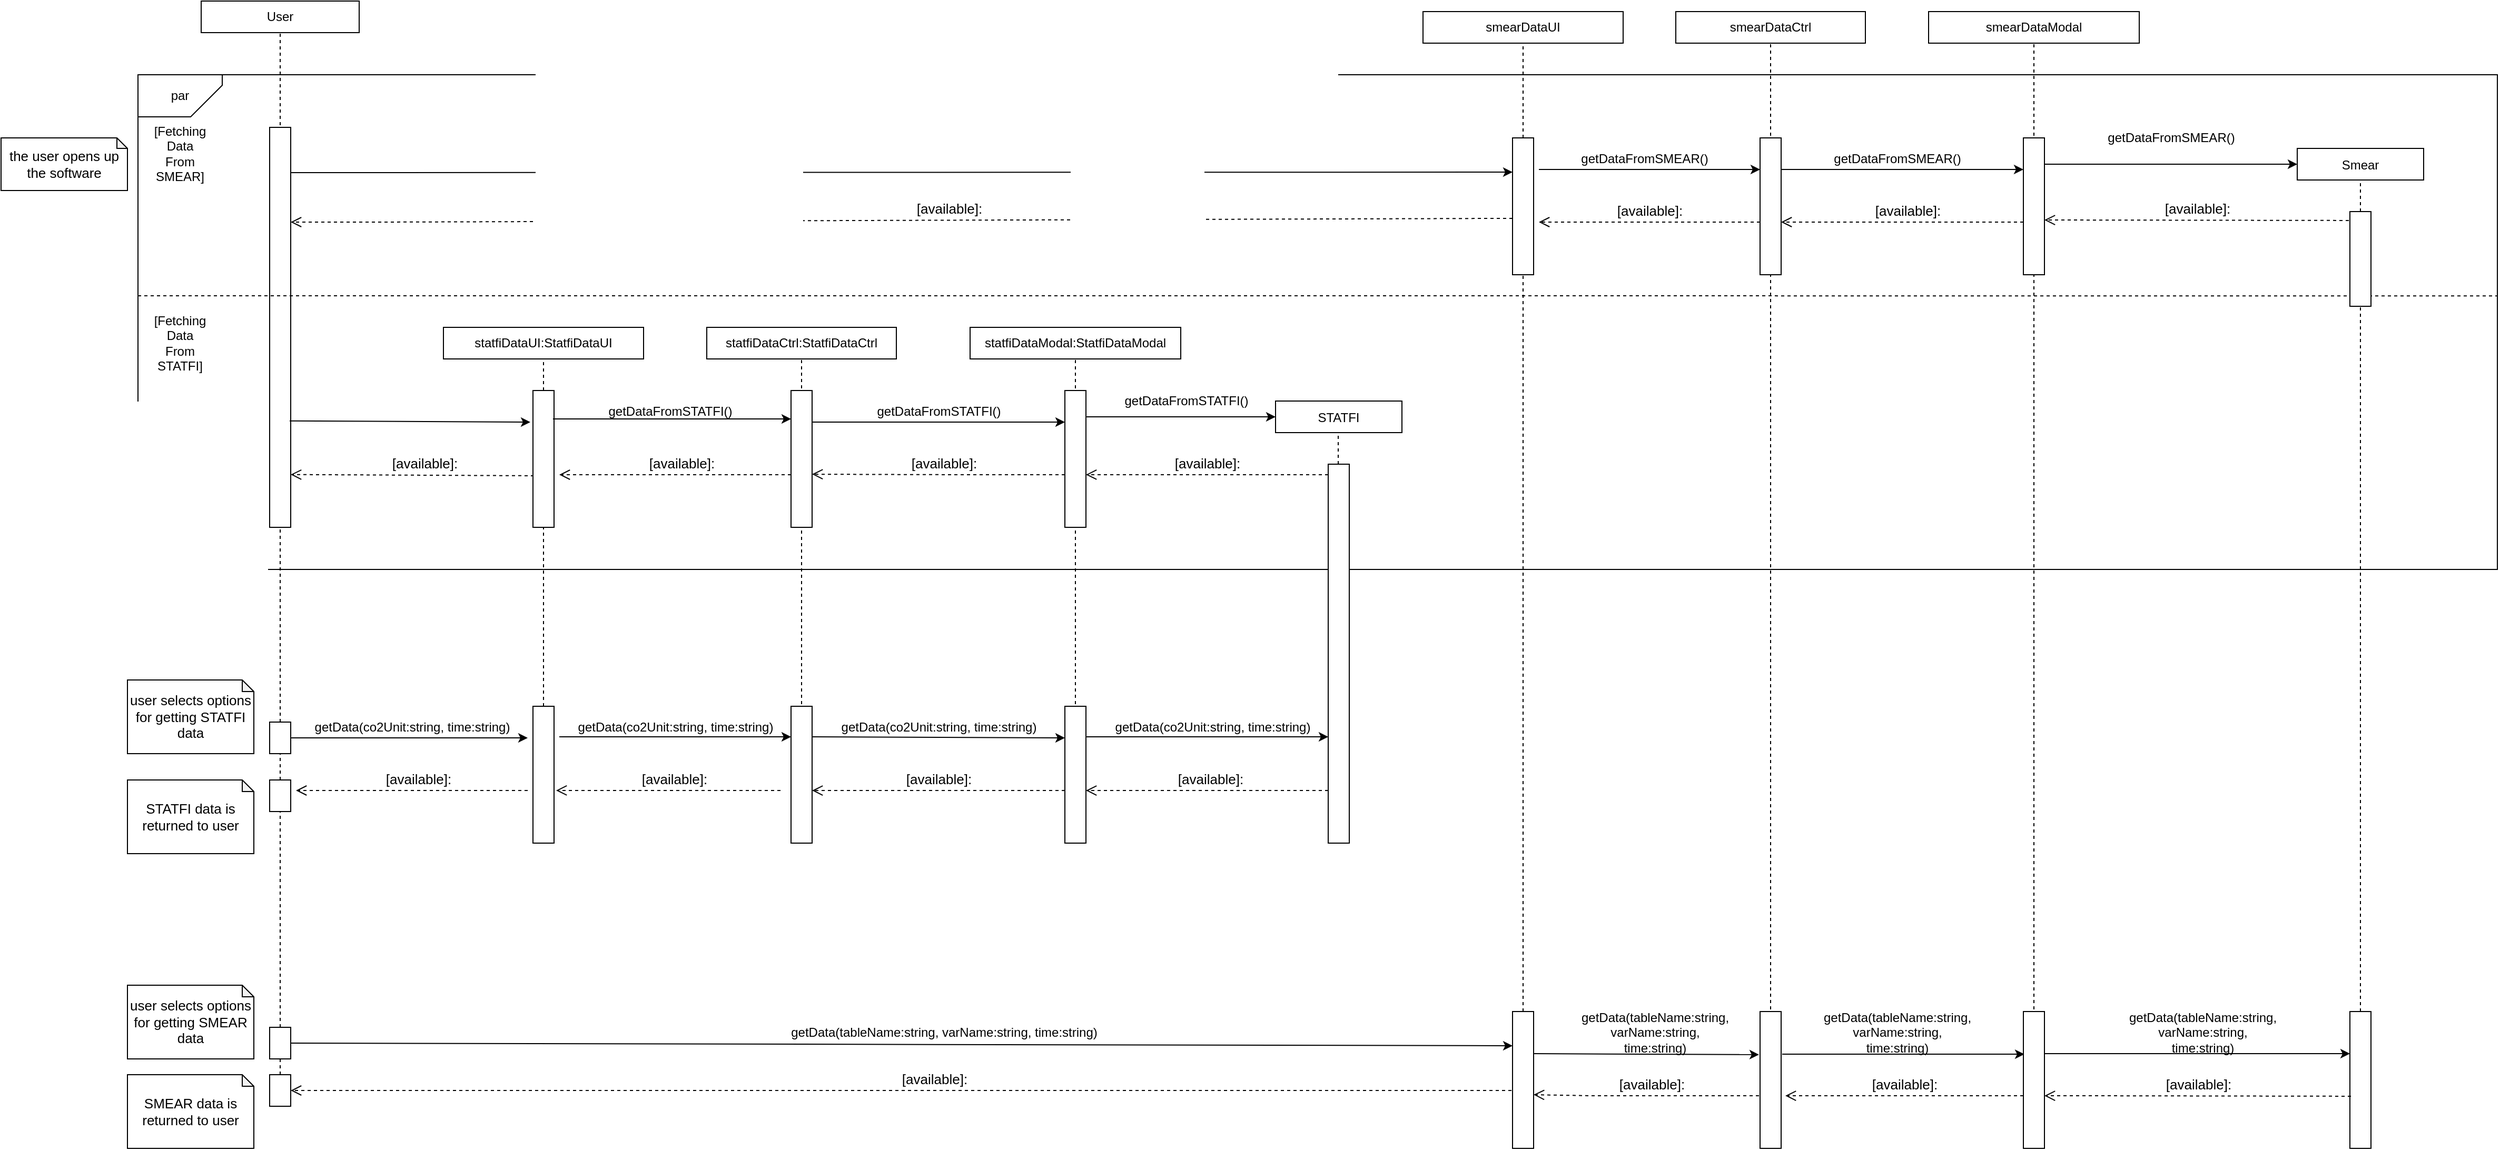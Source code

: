 <mxfile version="16.6.1" type="github">
  <diagram id="XduwSxE3LopDNXnJAMAh" name="Page-1">
    <mxGraphModel dx="1796" dy="1547" grid="1" gridSize="10" guides="1" tooltips="1" connect="1" arrows="1" fold="1" page="1" pageScale="1" pageWidth="850" pageHeight="1100" math="0" shadow="0">
      <root>
        <mxCell id="0" />
        <mxCell id="1" parent="0" />
        <mxCell id="K2plUtH_WGhE_T3_-bDJ-1" value="User" style="rounded=0;whiteSpace=wrap;html=1;" parent="1" vertex="1">
          <mxGeometry x="60" y="-260" width="150" height="30" as="geometry" />
        </mxCell>
        <mxCell id="K2plUtH_WGhE_T3_-bDJ-8" value="" style="endArrow=none;dashed=1;html=1;rounded=0;entryX=0.5;entryY=1;entryDx=0;entryDy=0;startArrow=none;" parent="1" target="K2plUtH_WGhE_T3_-bDJ-1" edge="1">
          <mxGeometry width="50" height="50" relative="1" as="geometry">
            <mxPoint x="135" y="170" as="sourcePoint" />
            <mxPoint x="360" y="240" as="targetPoint" />
          </mxGeometry>
        </mxCell>
        <mxCell id="K2plUtH_WGhE_T3_-bDJ-14" value="" style="endArrow=none;dashed=1;html=1;rounded=0;entryX=0.5;entryY=1;entryDx=0;entryDy=0;startArrow=none;" parent="1" source="K2plUtH_WGhE_T3_-bDJ-79" edge="1">
          <mxGeometry width="50" height="50" relative="1" as="geometry">
            <mxPoint x="135" y="480" as="sourcePoint" />
            <mxPoint x="135" y="190" as="targetPoint" />
          </mxGeometry>
        </mxCell>
        <mxCell id="K2plUtH_WGhE_T3_-bDJ-15" value="" style="group" parent="1" vertex="1" connectable="0">
          <mxGeometry x="220" y="-120" width="960" height="30" as="geometry" />
        </mxCell>
        <mxCell id="K2plUtH_WGhE_T3_-bDJ-16" value="" style="endArrow=classic;html=1;rounded=0;entryX=0;entryY=0.25;entryDx=0;entryDy=0;" parent="K2plUtH_WGhE_T3_-bDJ-15" edge="1" target="K2plUtH_WGhE_T3_-bDJ-10">
          <mxGeometry width="50" height="50" relative="1" as="geometry">
            <mxPoint x="-90" y="23" as="sourcePoint" />
            <mxPoint x="1072.941" y="20" as="targetPoint" />
          </mxGeometry>
        </mxCell>
        <mxCell id="K2plUtH_WGhE_T3_-bDJ-27" value="" style="endArrow=classic;html=1;rounded=0;fontSize=13;entryX=0;entryY=0.5;entryDx=0;entryDy=0;" parent="1" target="K2plUtH_WGhE_T3_-bDJ-26" edge="1">
          <mxGeometry width="50" height="50" relative="1" as="geometry">
            <mxPoint x="1810" y="-105" as="sourcePoint" />
            <mxPoint x="2000" y="-105" as="targetPoint" />
          </mxGeometry>
        </mxCell>
        <mxCell id="K2plUtH_WGhE_T3_-bDJ-32" value="&lt;span style=&quot;font-size: 13px&quot;&gt;[available]:&lt;/span&gt;" style="html=1;verticalAlign=bottom;endArrow=open;dashed=1;endSize=8;rounded=0;exitX=-0.05;exitY=0.094;exitDx=0;exitDy=0;exitPerimeter=0;" parent="1" source="K2plUtH_WGhE_T3_-bDJ-30" edge="1">
          <mxGeometry relative="1" as="geometry">
            <mxPoint x="1030" y="260" as="sourcePoint" />
            <mxPoint x="1810" y="-52" as="targetPoint" />
            <Array as="points" />
          </mxGeometry>
        </mxCell>
        <mxCell id="K2plUtH_WGhE_T3_-bDJ-56" value="the user opens up the software" style="shape=note;whiteSpace=wrap;html=1;backgroundOutline=1;darkOpacity=0.05;fontSize=13;size=10;" parent="1" vertex="1">
          <mxGeometry x="-130" y="-130" width="120" height="50" as="geometry" />
        </mxCell>
        <mxCell id="K2plUtH_WGhE_T3_-bDJ-78" value="getDataFromSMEAR()" style="text;html=1;align=center;verticalAlign=middle;resizable=0;points=[];autosize=1;strokeColor=none;fillColor=none;" parent="1" vertex="1">
          <mxGeometry x="1860" y="-140" width="140" height="20" as="geometry" />
        </mxCell>
        <mxCell id="K2plUtH_WGhE_T3_-bDJ-79" value="" style="rounded=0;whiteSpace=wrap;html=1;" parent="1" vertex="1">
          <mxGeometry x="125" y="-140" width="20" height="380" as="geometry" />
        </mxCell>
        <mxCell id="K2plUtH_WGhE_T3_-bDJ-80" value="" style="endArrow=none;dashed=1;html=1;rounded=0;entryX=0.5;entryY=1;entryDx=0;entryDy=0;startArrow=none;exitX=0.5;exitY=0;exitDx=0;exitDy=0;" parent="1" source="K2plUtH_WGhE_T3_-bDJ-121" target="K2plUtH_WGhE_T3_-bDJ-79" edge="1">
          <mxGeometry width="50" height="50" relative="1" as="geometry">
            <mxPoint x="135" y="320" as="sourcePoint" />
            <mxPoint x="135" y="190" as="targetPoint" />
          </mxGeometry>
        </mxCell>
        <mxCell id="K2plUtH_WGhE_T3_-bDJ-115" value="&lt;span style=&quot;font-size: 13px&quot;&gt;[available]:&lt;/span&gt;" style="html=1;verticalAlign=bottom;endArrow=open;dashed=1;endSize=8;rounded=0;entryX=1;entryY=0.615;entryDx=0;entryDy=0;entryPerimeter=0;" parent="1" edge="1" target="K2plUtH_WGhE_T3_-bDJ-93">
          <mxGeometry relative="1" as="geometry">
            <mxPoint x="1130" y="190" as="sourcePoint" />
            <mxPoint x="850" y="190.0" as="targetPoint" />
            <Array as="points">
              <mxPoint x="1009" y="190.04" />
            </Array>
          </mxGeometry>
        </mxCell>
        <mxCell id="K2plUtH_WGhE_T3_-bDJ-116" value="" style="rounded=0;whiteSpace=wrap;html=1;fillColor=none;strokeColor=default;" parent="1" vertex="1">
          <mxGeometry y="-190" width="2240" height="470" as="geometry" />
        </mxCell>
        <mxCell id="K2plUtH_WGhE_T3_-bDJ-117" value="" style="endArrow=none;dashed=1;html=1;rounded=0;entryX=1;entryY=0.447;entryDx=0;entryDy=0;entryPerimeter=0;" parent="1" target="K2plUtH_WGhE_T3_-bDJ-116" edge="1">
          <mxGeometry width="50" height="50" relative="1" as="geometry">
            <mxPoint y="20" as="sourcePoint" />
            <mxPoint x="1440" y="26" as="targetPoint" />
          </mxGeometry>
        </mxCell>
        <mxCell id="K2plUtH_WGhE_T3_-bDJ-118" value="par" style="shape=card;whiteSpace=wrap;html=1;fillColor=none;direction=west;" parent="1" vertex="1">
          <mxGeometry y="-190" width="80" height="40" as="geometry" />
        </mxCell>
        <mxCell id="K2plUtH_WGhE_T3_-bDJ-119" value="[Fetching&lt;br&gt;Data&lt;br&gt;From&lt;br&gt;SMEAR]" style="text;html=1;strokeColor=none;fillColor=none;align=center;verticalAlign=middle;whiteSpace=wrap;rounded=0;" parent="1" vertex="1">
          <mxGeometry x="10" y="-130" width="60" height="30" as="geometry" />
        </mxCell>
        <mxCell id="K2plUtH_WGhE_T3_-bDJ-120" value="[Fetching&lt;br&gt;Data&lt;br&gt;From&lt;br&gt;STATFI]" style="text;html=1;strokeColor=none;fillColor=none;align=center;verticalAlign=middle;whiteSpace=wrap;rounded=0;" parent="1" vertex="1">
          <mxGeometry x="10" y="50" width="60" height="30" as="geometry" />
        </mxCell>
        <mxCell id="K2plUtH_WGhE_T3_-bDJ-122" value="&lt;span style=&quot;font-size: 13px&quot;&gt;[available]:&lt;/span&gt;" style="html=1;verticalAlign=bottom;endArrow=open;dashed=1;endSize=8;rounded=0;exitX=0;exitY=0.588;exitDx=0;exitDy=0;exitPerimeter=0;" parent="1" edge="1" source="K2plUtH_WGhE_T3_-bDJ-10">
          <mxGeometry x="-0.077" relative="1" as="geometry">
            <mxPoint x="1040" y="-20" as="sourcePoint" />
            <mxPoint x="145" y="-50" as="targetPoint" />
            <Array as="points">
              <mxPoint x="230" y="-50" />
            </Array>
            <mxPoint as="offset" />
          </mxGeometry>
        </mxCell>
        <mxCell id="K2plUtH_WGhE_T3_-bDJ-125" value="&lt;span style=&quot;font-size: 13px&quot;&gt;[available]:&lt;/span&gt;" style="html=1;verticalAlign=bottom;endArrow=open;dashed=1;endSize=8;rounded=0;exitX=0.05;exitY=0.623;exitDx=0;exitDy=0;exitPerimeter=0;entryX=1;entryY=0.868;entryDx=0;entryDy=0;entryPerimeter=0;" parent="1" source="K2plUtH_WGhE_T3_-bDJ-89" edge="1" target="K2plUtH_WGhE_T3_-bDJ-79">
          <mxGeometry x="-0.095" relative="1" as="geometry">
            <mxPoint x="335" y="190" as="sourcePoint" />
            <mxPoint x="150" y="190" as="targetPoint" />
            <Array as="points" />
            <mxPoint as="offset" />
          </mxGeometry>
        </mxCell>
        <mxCell id="K2plUtH_WGhE_T3_-bDJ-184" value="user selects options for getting SMEAR data" style="shape=note;whiteSpace=wrap;html=1;backgroundOutline=1;darkOpacity=0.05;fontSize=13;size=11;" parent="1" vertex="1">
          <mxGeometry x="-10" y="675" width="120" height="70" as="geometry" />
        </mxCell>
        <mxCell id="K2plUtH_WGhE_T3_-bDJ-185" value="" style="rounded=0;whiteSpace=wrap;html=1;strokeColor=default;fillColor=none;" parent="1" vertex="1">
          <mxGeometry x="125" y="715" width="20" height="30" as="geometry" />
        </mxCell>
        <mxCell id="K2plUtH_WGhE_T3_-bDJ-186" value="getData(tableName:string, varName:string, time:string)" style="text;html=1;align=center;verticalAlign=middle;resizable=0;points=[];autosize=1;strokeColor=none;fillColor=none;" parent="1" vertex="1">
          <mxGeometry x="610" y="710" width="310" height="20" as="geometry" />
        </mxCell>
        <mxCell id="K2plUtH_WGhE_T3_-bDJ-199" value="&lt;span style=&quot;font-size: 13px&quot;&gt;[available]:&lt;/span&gt;" style="html=1;verticalAlign=bottom;endArrow=open;dashed=1;endSize=8;rounded=0;exitX=-0.05;exitY=0.615;exitDx=0;exitDy=0;exitPerimeter=0;entryX=1;entryY=0.608;entryDx=0;entryDy=0;entryPerimeter=0;" parent="1" source="K2plUtH_WGhE_T3_-bDJ-194" target="K2plUtH_WGhE_T3_-bDJ-198" edge="1">
          <mxGeometry x="-0.048" relative="1" as="geometry">
            <mxPoint x="690" y="770" as="sourcePoint" />
            <mxPoint x="1320" y="790" as="targetPoint" />
            <Array as="points">
              <mxPoint x="1380" y="780" />
            </Array>
            <mxPoint as="offset" />
          </mxGeometry>
        </mxCell>
        <mxCell id="K2plUtH_WGhE_T3_-bDJ-201" value="&lt;span style=&quot;font-size: 13px&quot;&gt;[available]:&lt;/span&gt;" style="html=1;verticalAlign=bottom;endArrow=open;dashed=1;endSize=8;rounded=0;entryX=1;entryY=0.5;entryDx=0;entryDy=0;" parent="1" edge="1" target="K2plUtH_WGhE_T3_-bDJ-207">
          <mxGeometry x="-0.048" relative="1" as="geometry">
            <mxPoint x="1310" y="775" as="sourcePoint" />
            <mxPoint x="150" y="770" as="targetPoint" />
            <Array as="points" />
            <mxPoint as="offset" />
          </mxGeometry>
        </mxCell>
        <mxCell id="K2plUtH_WGhE_T3_-bDJ-206" value="" style="endArrow=classic;html=1;rounded=0;exitX=1;exitY=0.5;exitDx=0;exitDy=0;entryX=0;entryY=0.25;entryDx=0;entryDy=0;" parent="1" source="K2plUtH_WGhE_T3_-bDJ-185" edge="1" target="K2plUtH_WGhE_T3_-bDJ-198">
          <mxGeometry width="50" height="50" relative="1" as="geometry">
            <mxPoint x="440" y="730" as="sourcePoint" />
            <mxPoint x="1300" y="740" as="targetPoint" />
          </mxGeometry>
        </mxCell>
        <mxCell id="K2plUtH_WGhE_T3_-bDJ-207" value="" style="rounded=0;whiteSpace=wrap;html=1;strokeColor=default;fillColor=none;" parent="1" vertex="1">
          <mxGeometry x="125" y="760" width="20" height="30" as="geometry" />
        </mxCell>
        <mxCell id="K2plUtH_WGhE_T3_-bDJ-208" value="" style="endArrow=none;dashed=1;html=1;rounded=0;entryX=0.5;entryY=1;entryDx=0;entryDy=0;exitX=0.5;exitY=0;exitDx=0;exitDy=0;" parent="1" source="K2plUtH_WGhE_T3_-bDJ-207" target="K2plUtH_WGhE_T3_-bDJ-185" edge="1">
          <mxGeometry width="50" height="50" relative="1" as="geometry">
            <mxPoint x="420" y="820" as="sourcePoint" />
            <mxPoint x="470" y="770" as="targetPoint" />
          </mxGeometry>
        </mxCell>
        <mxCell id="K2plUtH_WGhE_T3_-bDJ-209" value="SMEAR data is returned to user" style="shape=note;whiteSpace=wrap;html=1;backgroundOutline=1;darkOpacity=0.05;fontSize=13;size=11;" parent="1" vertex="1">
          <mxGeometry x="-10" y="760" width="120" height="70" as="geometry" />
        </mxCell>
        <mxCell id="K2plUtH_WGhE_T3_-bDJ-57" value="user selects options for getting STATFI data" style="shape=note;whiteSpace=wrap;html=1;backgroundOutline=1;darkOpacity=0.05;fontSize=13;size=11;" parent="1" vertex="1">
          <mxGeometry x="-10" y="385" width="120" height="70" as="geometry" />
        </mxCell>
        <mxCell id="K2plUtH_WGhE_T3_-bDJ-121" value="" style="rounded=0;whiteSpace=wrap;html=1;strokeColor=default;fillColor=none;" parent="1" vertex="1">
          <mxGeometry x="125" y="425" width="20" height="30" as="geometry" />
        </mxCell>
        <mxCell id="K2plUtH_WGhE_T3_-bDJ-150" value="getData(co2Unit:string, time:string)" style="text;html=1;align=center;verticalAlign=middle;resizable=0;points=[];autosize=1;strokeColor=none;fillColor=none;" parent="1" vertex="1">
          <mxGeometry x="160" y="420" width="200" height="20" as="geometry" />
        </mxCell>
        <mxCell id="K2plUtH_WGhE_T3_-bDJ-169" value="&lt;span style=&quot;font-size: 13px&quot;&gt;[available]:&lt;/span&gt;" style="html=1;verticalAlign=bottom;endArrow=open;dashed=1;endSize=8;rounded=0;" parent="1" edge="1">
          <mxGeometry x="-0.048" relative="1" as="geometry">
            <mxPoint x="370" y="490" as="sourcePoint" />
            <mxPoint x="150" y="490" as="targetPoint" />
            <Array as="points">
              <mxPoint x="223" y="490.05" />
            </Array>
            <mxPoint as="offset" />
          </mxGeometry>
        </mxCell>
        <mxCell id="K2plUtH_WGhE_T3_-bDJ-178" value="" style="endArrow=classic;html=1;rounded=0;exitX=1;exitY=0.5;exitDx=0;exitDy=0;" parent="1" source="K2plUtH_WGhE_T3_-bDJ-121" edge="1">
          <mxGeometry width="50" height="50" relative="1" as="geometry">
            <mxPoint x="440" y="450" as="sourcePoint" />
            <mxPoint x="370" y="440" as="targetPoint" />
          </mxGeometry>
        </mxCell>
        <mxCell id="K2plUtH_WGhE_T3_-bDJ-179" value="" style="rounded=0;whiteSpace=wrap;html=1;strokeColor=default;fillColor=none;" parent="1" vertex="1">
          <mxGeometry x="125" y="480" width="20" height="30" as="geometry" />
        </mxCell>
        <mxCell id="K2plUtH_WGhE_T3_-bDJ-180" value="" style="endArrow=none;dashed=1;html=1;rounded=0;entryX=0.5;entryY=1;entryDx=0;entryDy=0;exitX=0.5;exitY=0;exitDx=0;exitDy=0;" parent="1" source="K2plUtH_WGhE_T3_-bDJ-179" target="K2plUtH_WGhE_T3_-bDJ-121" edge="1">
          <mxGeometry width="50" height="50" relative="1" as="geometry">
            <mxPoint x="420" y="540" as="sourcePoint" />
            <mxPoint x="470" y="490" as="targetPoint" />
          </mxGeometry>
        </mxCell>
        <mxCell id="K2plUtH_WGhE_T3_-bDJ-181" value="STATFI data is returned to user" style="shape=note;whiteSpace=wrap;html=1;backgroundOutline=1;darkOpacity=0.05;fontSize=13;size=11;" parent="1" vertex="1">
          <mxGeometry x="-10" y="480" width="120" height="70" as="geometry" />
        </mxCell>
        <mxCell id="K2plUtH_WGhE_T3_-bDJ-210" value="getData(tableName:string,&lt;br&gt;varName:string,&lt;br&gt;time:string)" style="text;html=1;align=center;verticalAlign=middle;resizable=0;points=[];autosize=1;strokeColor=none;fillColor=none;" parent="1" vertex="1">
          <mxGeometry x="1880" y="695" width="160" height="50" as="geometry" />
        </mxCell>
        <mxCell id="K2plUtH_WGhE_T3_-bDJ-211" value="" style="endArrow=classic;html=1;rounded=0;exitX=0.95;exitY=0.308;exitDx=0;exitDy=0;exitPerimeter=0;entryX=0;entryY=0.308;entryDx=0;entryDy=0;entryPerimeter=0;" parent="1" source="K2plUtH_WGhE_T3_-bDJ-190" target="lmyk1vAzdVTI69mNU8-5-10" edge="1">
          <mxGeometry width="50" height="50" relative="1" as="geometry">
            <mxPoint x="1140" y="630" as="sourcePoint" />
            <mxPoint x="2100" y="727" as="targetPoint" />
          </mxGeometry>
        </mxCell>
        <mxCell id="lmyk1vAzdVTI69mNU8-5-1" value="" style="group" vertex="1" connectable="0" parent="1">
          <mxGeometry x="1220" y="-250" width="680" height="250" as="geometry" />
        </mxCell>
        <mxCell id="K2plUtH_WGhE_T3_-bDJ-2" value="smearDataUI" style="rounded=0;whiteSpace=wrap;html=1;" parent="lmyk1vAzdVTI69mNU8-5-1" vertex="1">
          <mxGeometry width="190" height="30" as="geometry" />
        </mxCell>
        <mxCell id="K2plUtH_WGhE_T3_-bDJ-3" value="smearDataCtrl" style="rounded=0;whiteSpace=wrap;html=1;" parent="lmyk1vAzdVTI69mNU8-5-1" vertex="1">
          <mxGeometry x="240" width="180" height="30" as="geometry" />
        </mxCell>
        <mxCell id="K2plUtH_WGhE_T3_-bDJ-4" value="smearDataModal" style="rounded=0;whiteSpace=wrap;html=1;" parent="lmyk1vAzdVTI69mNU8-5-1" vertex="1">
          <mxGeometry x="480" width="200" height="30" as="geometry" />
        </mxCell>
        <mxCell id="K2plUtH_WGhE_T3_-bDJ-9" value="" style="endArrow=none;dashed=1;html=1;rounded=0;entryX=0.5;entryY=1;entryDx=0;entryDy=0;startArrow=none;" parent="lmyk1vAzdVTI69mNU8-5-1" source="K2plUtH_WGhE_T3_-bDJ-10" target="K2plUtH_WGhE_T3_-bDJ-2" edge="1">
          <mxGeometry width="50" height="50" relative="1" as="geometry">
            <mxPoint x="95" y="740" as="sourcePoint" />
            <mxPoint x="100" y="500" as="targetPoint" />
          </mxGeometry>
        </mxCell>
        <mxCell id="K2plUtH_WGhE_T3_-bDJ-10" value="" style="rounded=0;whiteSpace=wrap;html=1;" parent="lmyk1vAzdVTI69mNU8-5-1" vertex="1">
          <mxGeometry x="85" y="120" width="20" height="130" as="geometry" />
        </mxCell>
        <mxCell id="K2plUtH_WGhE_T3_-bDJ-11" value="" style="endArrow=none;dashed=1;html=1;rounded=0;entryX=0.5;entryY=1;entryDx=0;entryDy=0;exitX=0.5;exitY=1;exitDx=0;exitDy=0;" parent="lmyk1vAzdVTI69mNU8-5-1" source="K2plUtH_WGhE_T3_-bDJ-12" target="K2plUtH_WGhE_T3_-bDJ-3" edge="1">
          <mxGeometry width="50" height="50" relative="1" as="geometry">
            <mxPoint x="330" y="560" as="sourcePoint" />
            <mxPoint x="100" y="500" as="targetPoint" />
          </mxGeometry>
        </mxCell>
        <mxCell id="K2plUtH_WGhE_T3_-bDJ-12" value="" style="rounded=0;whiteSpace=wrap;html=1;" parent="lmyk1vAzdVTI69mNU8-5-1" vertex="1">
          <mxGeometry x="320" y="120" width="20" height="130" as="geometry" />
        </mxCell>
        <mxCell id="K2plUtH_WGhE_T3_-bDJ-20" value="" style="endArrow=none;dashed=1;html=1;rounded=0;entryX=0.5;entryY=1;entryDx=0;entryDy=0;exitX=0.5;exitY=1;exitDx=0;exitDy=0;" parent="lmyk1vAzdVTI69mNU8-5-1" source="K2plUtH_WGhE_T3_-bDJ-21" target="K2plUtH_WGhE_T3_-bDJ-4" edge="1">
          <mxGeometry width="50" height="50" relative="1" as="geometry">
            <mxPoint x="580" y="630" as="sourcePoint" />
            <mxPoint x="540" y="500" as="targetPoint" />
          </mxGeometry>
        </mxCell>
        <mxCell id="K2plUtH_WGhE_T3_-bDJ-21" value="" style="rounded=0;whiteSpace=wrap;html=1;" parent="lmyk1vAzdVTI69mNU8-5-1" vertex="1">
          <mxGeometry x="570" y="120" width="20" height="130" as="geometry" />
        </mxCell>
        <mxCell id="K2plUtH_WGhE_T3_-bDJ-82" value="" style="group" parent="lmyk1vAzdVTI69mNU8-5-1" vertex="1" connectable="0">
          <mxGeometry x="340" y="130" width="230" height="70" as="geometry" />
        </mxCell>
        <mxCell id="K2plUtH_WGhE_T3_-bDJ-22" value="" style="endArrow=classic;html=1;rounded=0;" parent="K2plUtH_WGhE_T3_-bDJ-82" edge="1">
          <mxGeometry width="50" height="50" relative="1" as="geometry">
            <mxPoint y="20" as="sourcePoint" />
            <mxPoint x="230" y="20" as="targetPoint" />
            <Array as="points" />
          </mxGeometry>
        </mxCell>
        <mxCell id="K2plUtH_WGhE_T3_-bDJ-24" value="&lt;span style=&quot;font-size: 13px&quot;&gt;[available]:&lt;/span&gt;" style="html=1;verticalAlign=bottom;endArrow=open;dashed=1;endSize=8;rounded=0;" parent="K2plUtH_WGhE_T3_-bDJ-82" edge="1">
          <mxGeometry x="-0.043" relative="1" as="geometry">
            <mxPoint x="230" y="70" as="sourcePoint" />
            <mxPoint y="70" as="targetPoint" />
            <Array as="points">
              <mxPoint x="130" y="70" />
            </Array>
            <mxPoint as="offset" />
          </mxGeometry>
        </mxCell>
        <mxCell id="K2plUtH_WGhE_T3_-bDJ-77" value="getDataFromSMEAR()" style="text;html=1;align=center;verticalAlign=middle;resizable=0;points=[];autosize=1;strokeColor=none;fillColor=none;" parent="K2plUtH_WGhE_T3_-bDJ-82" vertex="1">
          <mxGeometry x="40" width="140" height="20" as="geometry" />
        </mxCell>
        <mxCell id="K2plUtH_WGhE_T3_-bDJ-18" value="" style="endArrow=classic;html=1;rounded=0;" parent="lmyk1vAzdVTI69mNU8-5-1" edge="1">
          <mxGeometry width="50" height="50" relative="1" as="geometry">
            <mxPoint x="110" y="150" as="sourcePoint" />
            <mxPoint x="320" y="150" as="targetPoint" />
            <Array as="points" />
          </mxGeometry>
        </mxCell>
        <mxCell id="K2plUtH_WGhE_T3_-bDJ-19" value="getDataFromSMEAR()" style="text;html=1;align=center;verticalAlign=middle;resizable=0;points=[];autosize=1;strokeColor=none;fillColor=none;" parent="lmyk1vAzdVTI69mNU8-5-1" vertex="1">
          <mxGeometry x="140" y="130" width="140" height="20" as="geometry" />
        </mxCell>
        <mxCell id="K2plUtH_WGhE_T3_-bDJ-25" value="&lt;span style=&quot;font-size: 13px&quot;&gt;[available]:&lt;/span&gt;" style="html=1;verticalAlign=bottom;endArrow=open;dashed=1;endSize=8;rounded=0;" parent="lmyk1vAzdVTI69mNU8-5-1" edge="1">
          <mxGeometry relative="1" as="geometry">
            <mxPoint x="320" y="200" as="sourcePoint" />
            <mxPoint x="110" y="200" as="targetPoint" />
            <Array as="points">
              <mxPoint x="210" y="200" />
            </Array>
          </mxGeometry>
        </mxCell>
        <mxCell id="K2plUtH_WGhE_T3_-bDJ-173" value="getData(co2Unit:string, time:string)" style="text;html=1;align=center;verticalAlign=middle;resizable=0;points=[];autosize=1;strokeColor=none;fillColor=none;" parent="1" vertex="1">
          <mxGeometry x="920" y="420" width="200" height="20" as="geometry" />
        </mxCell>
        <mxCell id="K2plUtH_WGhE_T3_-bDJ-145" value="&lt;span style=&quot;font-size: 13px&quot;&gt;[available]:&lt;/span&gt;" style="html=1;verticalAlign=bottom;endArrow=open;dashed=1;endSize=8;rounded=0;entryX=1.1;entryY=0.615;entryDx=0;entryDy=0;entryPerimeter=0;" parent="1" target="K2plUtH_WGhE_T3_-bDJ-134" edge="1">
          <mxGeometry x="-0.048" relative="1" as="geometry">
            <mxPoint x="610" y="490" as="sourcePoint" />
            <mxPoint x="360" y="490" as="targetPoint" />
            <Array as="points">
              <mxPoint x="460" y="490" />
            </Array>
            <mxPoint as="offset" />
          </mxGeometry>
        </mxCell>
        <mxCell id="K2plUtH_WGhE_T3_-bDJ-167" value="&lt;span style=&quot;font-size: 13px&quot;&gt;[available]:&lt;/span&gt;" style="html=1;verticalAlign=bottom;endArrow=open;dashed=1;endSize=8;rounded=0;entryX=1.1;entryY=0.615;entryDx=0;entryDy=0;entryPerimeter=0;" parent="1" edge="1">
          <mxGeometry relative="1" as="geometry">
            <mxPoint x="880" y="490" as="sourcePoint" />
            <mxPoint x="640" y="490.0" as="targetPoint" />
            <Array as="points">
              <mxPoint x="703" y="490.05" />
            </Array>
            <mxPoint as="offset" />
          </mxGeometry>
        </mxCell>
        <mxCell id="K2plUtH_WGhE_T3_-bDJ-143" value="" style="endArrow=classic;html=1;rounded=0;" parent="1" edge="1">
          <mxGeometry width="50" height="50" relative="1" as="geometry">
            <mxPoint x="400" y="439" as="sourcePoint" />
            <mxPoint x="620" y="439" as="targetPoint" />
            <Array as="points" />
          </mxGeometry>
        </mxCell>
        <mxCell id="K2plUtH_WGhE_T3_-bDJ-171" value="getData(co2Unit:string, time:string)" style="text;html=1;align=center;verticalAlign=middle;resizable=0;points=[];autosize=1;strokeColor=none;fillColor=none;" parent="1" vertex="1">
          <mxGeometry x="410" y="420" width="200" height="20" as="geometry" />
        </mxCell>
        <mxCell id="K2plUtH_WGhE_T3_-bDJ-157" value="" style="endArrow=classic;html=1;rounded=0;" parent="1" edge="1">
          <mxGeometry width="50" height="50" relative="1" as="geometry">
            <mxPoint x="640" y="439" as="sourcePoint" />
            <mxPoint x="880" y="440" as="targetPoint" />
            <Array as="points" />
          </mxGeometry>
        </mxCell>
        <mxCell id="K2plUtH_WGhE_T3_-bDJ-172" value="getData(co2Unit:string, time:string)" style="text;html=1;align=center;verticalAlign=middle;resizable=0;points=[];autosize=1;strokeColor=none;fillColor=none;" parent="1" vertex="1">
          <mxGeometry x="660" y="420" width="200" height="20" as="geometry" />
        </mxCell>
        <mxCell id="K2plUtH_WGhE_T3_-bDJ-111" value="" style="endArrow=classic;html=1;rounded=0;fontSize=13;entryX=0;entryY=0.5;entryDx=0;entryDy=0;" parent="1" target="K2plUtH_WGhE_T3_-bDJ-107" edge="1">
          <mxGeometry width="50" height="50" relative="1" as="geometry">
            <mxPoint x="900" y="135" as="sourcePoint" />
            <mxPoint x="1260" y="134.5" as="targetPoint" />
          </mxGeometry>
        </mxCell>
        <mxCell id="lmyk1vAzdVTI69mNU8-5-5" value="" style="group" vertex="1" connectable="0" parent="1">
          <mxGeometry x="540" y="50" width="180" height="190" as="geometry" />
        </mxCell>
        <mxCell id="K2plUtH_WGhE_T3_-bDJ-86" value="statfiDataCtrl:StatfiDataCtrl" style="rounded=0;whiteSpace=wrap;html=1;" parent="lmyk1vAzdVTI69mNU8-5-5" vertex="1">
          <mxGeometry width="180" height="30" as="geometry" />
        </mxCell>
        <mxCell id="K2plUtH_WGhE_T3_-bDJ-90" value="" style="endArrow=none;dashed=1;html=1;rounded=0;entryX=0.5;entryY=1;entryDx=0;entryDy=0;exitX=0.5;exitY=1;exitDx=0;exitDy=0;" parent="lmyk1vAzdVTI69mNU8-5-5" source="K2plUtH_WGhE_T3_-bDJ-91" target="K2plUtH_WGhE_T3_-bDJ-86" edge="1">
          <mxGeometry width="50" height="50" relative="1" as="geometry">
            <mxPoint x="90" y="500" as="sourcePoint" />
            <mxPoint x="-140" y="440" as="targetPoint" />
          </mxGeometry>
        </mxCell>
        <mxCell id="K2plUtH_WGhE_T3_-bDJ-91" value="" style="rounded=0;whiteSpace=wrap;html=1;" parent="lmyk1vAzdVTI69mNU8-5-5" vertex="1">
          <mxGeometry x="80" y="60" width="20" height="130" as="geometry" />
        </mxCell>
        <mxCell id="K2plUtH_WGhE_T3_-bDJ-99" value="" style="endArrow=classic;html=1;rounded=0;" parent="1" edge="1">
          <mxGeometry width="50" height="50" relative="1" as="geometry">
            <mxPoint x="640" y="140" as="sourcePoint" />
            <mxPoint x="880" y="140" as="targetPoint" />
            <Array as="points" />
          </mxGeometry>
        </mxCell>
        <mxCell id="K2plUtH_WGhE_T3_-bDJ-100" value="&lt;span style=&quot;font-size: 13px&quot;&gt;[available]:&lt;/span&gt;" style="html=1;verticalAlign=bottom;endArrow=open;dashed=1;endSize=8;rounded=0;entryX=1;entryY=0.612;entryDx=0;entryDy=0;entryPerimeter=0;" parent="1" edge="1" target="K2plUtH_WGhE_T3_-bDJ-91">
          <mxGeometry x="-0.043" relative="1" as="geometry">
            <mxPoint x="880" y="190" as="sourcePoint" />
            <mxPoint x="650" y="190" as="targetPoint" />
            <Array as="points">
              <mxPoint x="780" y="190" />
            </Array>
            <mxPoint as="offset" />
          </mxGeometry>
        </mxCell>
        <mxCell id="K2plUtH_WGhE_T3_-bDJ-101" value="getDataFromSTATFI()" style="text;html=1;align=center;verticalAlign=middle;resizable=0;points=[];autosize=1;strokeColor=none;fillColor=none;" parent="1" vertex="1">
          <mxGeometry x="695" y="120" width="130" height="20" as="geometry" />
        </mxCell>
        <mxCell id="K2plUtH_WGhE_T3_-bDJ-85" value="statfiDataUI:StatfiDataUI" style="rounded=0;whiteSpace=wrap;html=1;" parent="1" vertex="1">
          <mxGeometry x="290" y="50" width="190" height="30" as="geometry" />
        </mxCell>
        <mxCell id="K2plUtH_WGhE_T3_-bDJ-88" value="" style="endArrow=none;dashed=1;html=1;rounded=0;entryX=0.5;entryY=1;entryDx=0;entryDy=0;startArrow=none;" parent="1" source="K2plUtH_WGhE_T3_-bDJ-89" target="K2plUtH_WGhE_T3_-bDJ-85" edge="1">
          <mxGeometry width="50" height="50" relative="1" as="geometry">
            <mxPoint x="385" y="730" as="sourcePoint" />
            <mxPoint x="390" y="490" as="targetPoint" />
          </mxGeometry>
        </mxCell>
        <mxCell id="K2plUtH_WGhE_T3_-bDJ-89" value="" style="rounded=0;whiteSpace=wrap;html=1;" parent="1" vertex="1">
          <mxGeometry x="375" y="110" width="20" height="130" as="geometry" />
        </mxCell>
        <mxCell id="K2plUtH_WGhE_T3_-bDJ-95" value="" style="endArrow=classic;html=1;rounded=0;exitX=0.95;exitY=0.208;exitDx=0;exitDy=0;exitPerimeter=0;" parent="1" edge="1" source="K2plUtH_WGhE_T3_-bDJ-89">
          <mxGeometry width="50" height="50" relative="1" as="geometry">
            <mxPoint x="400" y="140" as="sourcePoint" />
            <mxPoint x="620" y="137" as="targetPoint" />
            <Array as="points" />
          </mxGeometry>
        </mxCell>
        <mxCell id="K2plUtH_WGhE_T3_-bDJ-97" value="&lt;span style=&quot;font-size: 13px&quot;&gt;[available]:&lt;/span&gt;" style="html=1;verticalAlign=bottom;endArrow=open;dashed=1;endSize=8;rounded=0;" parent="1" edge="1">
          <mxGeometry x="-0.048" relative="1" as="geometry">
            <mxPoint x="620" y="190" as="sourcePoint" />
            <mxPoint x="400" y="190" as="targetPoint" />
            <Array as="points">
              <mxPoint x="500" y="190" />
            </Array>
            <mxPoint as="offset" />
          </mxGeometry>
        </mxCell>
        <mxCell id="K2plUtH_WGhE_T3_-bDJ-96" value="getDataFromSTATFI()" style="text;html=1;align=center;verticalAlign=middle;resizable=0;points=[];autosize=1;strokeColor=none;fillColor=none;" parent="1" vertex="1">
          <mxGeometry x="440" y="120" width="130" height="20" as="geometry" />
        </mxCell>
        <mxCell id="K2plUtH_WGhE_T3_-bDJ-133" value="" style="endArrow=none;dashed=1;html=1;rounded=0;startArrow=none;" parent="1" source="K2plUtH_WGhE_T3_-bDJ-134" edge="1">
          <mxGeometry width="50" height="50" relative="1" as="geometry">
            <mxPoint x="385" y="1030" as="sourcePoint" />
            <mxPoint x="385" y="240" as="targetPoint" />
          </mxGeometry>
        </mxCell>
        <mxCell id="K2plUtH_WGhE_T3_-bDJ-134" value="" style="rounded=0;whiteSpace=wrap;html=1;" parent="1" vertex="1">
          <mxGeometry x="375" y="410" width="20" height="130" as="geometry" />
        </mxCell>
        <mxCell id="K2plUtH_WGhE_T3_-bDJ-135" value="" style="endArrow=none;dashed=1;html=1;rounded=0;exitX=0.5;exitY=1;exitDx=0;exitDy=0;" parent="1" source="K2plUtH_WGhE_T3_-bDJ-136" edge="1">
          <mxGeometry width="50" height="50" relative="1" as="geometry">
            <mxPoint x="630" y="850" as="sourcePoint" />
            <mxPoint x="630" y="240" as="targetPoint" />
          </mxGeometry>
        </mxCell>
        <mxCell id="K2plUtH_WGhE_T3_-bDJ-136" value="" style="rounded=0;whiteSpace=wrap;html=1;" parent="1" vertex="1">
          <mxGeometry x="620" y="410" width="20" height="130" as="geometry" />
        </mxCell>
        <mxCell id="K2plUtH_WGhE_T3_-bDJ-137" value="" style="endArrow=none;dashed=1;html=1;rounded=0;entryX=0.5;entryY=1;entryDx=0;entryDy=0;exitX=0.5;exitY=1;exitDx=0;exitDy=0;" parent="1" source="K2plUtH_WGhE_T3_-bDJ-138" target="K2plUtH_WGhE_T3_-bDJ-93" edge="1">
          <mxGeometry width="50" height="50" relative="1" as="geometry">
            <mxPoint x="890" y="920" as="sourcePoint" />
            <mxPoint x="890" y="380" as="targetPoint" />
          </mxGeometry>
        </mxCell>
        <mxCell id="K2plUtH_WGhE_T3_-bDJ-138" value="" style="rounded=0;whiteSpace=wrap;html=1;" parent="1" vertex="1">
          <mxGeometry x="880" y="410" width="20" height="130" as="geometry" />
        </mxCell>
        <mxCell id="K2plUtH_WGhE_T3_-bDJ-163" value="" style="endArrow=classic;html=1;rounded=0;" parent="1" edge="1">
          <mxGeometry width="50" height="50" relative="1" as="geometry">
            <mxPoint x="900" y="439" as="sourcePoint" />
            <mxPoint x="1130" y="439" as="targetPoint" />
            <Array as="points" />
          </mxGeometry>
        </mxCell>
        <mxCell id="K2plUtH_WGhE_T3_-bDJ-168" value="&lt;span style=&quot;font-size: 13px&quot;&gt;[available]:&lt;/span&gt;" style="html=1;verticalAlign=bottom;endArrow=open;dashed=1;endSize=8;rounded=0;entryX=1.1;entryY=0.615;entryDx=0;entryDy=0;entryPerimeter=0;" parent="1" edge="1">
          <mxGeometry x="-0.024" relative="1" as="geometry">
            <mxPoint x="1130" y="490" as="sourcePoint" />
            <mxPoint x="900" y="490" as="targetPoint" />
            <Array as="points">
              <mxPoint x="963" y="490.05" />
            </Array>
            <mxPoint as="offset" />
          </mxGeometry>
        </mxCell>
        <mxCell id="K2plUtH_WGhE_T3_-bDJ-87" value="statfiDataModal:StatfiDataModal" style="rounded=0;whiteSpace=wrap;html=1;" parent="1" vertex="1">
          <mxGeometry x="790" y="50" width="200" height="30" as="geometry" />
        </mxCell>
        <mxCell id="K2plUtH_WGhE_T3_-bDJ-92" value="" style="endArrow=none;dashed=1;html=1;rounded=0;entryX=0.5;entryY=1;entryDx=0;entryDy=0;exitX=0.5;exitY=1;exitDx=0;exitDy=0;" parent="1" source="K2plUtH_WGhE_T3_-bDJ-93" target="K2plUtH_WGhE_T3_-bDJ-87" edge="1">
          <mxGeometry width="50" height="50" relative="1" as="geometry">
            <mxPoint x="890" y="620" as="sourcePoint" />
            <mxPoint x="850" y="490" as="targetPoint" />
          </mxGeometry>
        </mxCell>
        <mxCell id="K2plUtH_WGhE_T3_-bDJ-93" value="" style="rounded=0;whiteSpace=wrap;html=1;" parent="1" vertex="1">
          <mxGeometry x="880" y="110" width="20" height="130" as="geometry" />
        </mxCell>
        <mxCell id="K2plUtH_WGhE_T3_-bDJ-112" value="getDataFromSTATFI()" style="text;html=1;align=center;verticalAlign=middle;resizable=0;points=[];autosize=1;strokeColor=none;fillColor=none;" parent="1" vertex="1">
          <mxGeometry x="930" y="110" width="130" height="20" as="geometry" />
        </mxCell>
        <mxCell id="K2plUtH_WGhE_T3_-bDJ-107" value="&lt;span style=&quot;font-size: 12px&quot;&gt;STATFI&lt;/span&gt;" style="rounded=0;whiteSpace=wrap;html=1;fontSize=13;" parent="1" vertex="1">
          <mxGeometry x="1080" y="120" width="120" height="30" as="geometry" />
        </mxCell>
        <mxCell id="K2plUtH_WGhE_T3_-bDJ-109" value="" style="rounded=0;whiteSpace=wrap;html=1;fontSize=14;" parent="1" vertex="1">
          <mxGeometry x="1130" y="180" width="20" height="360" as="geometry" />
        </mxCell>
        <mxCell id="K2plUtH_WGhE_T3_-bDJ-110" value="" style="endArrow=none;dashed=1;html=1;rounded=0;fontSize=14;entryX=0.5;entryY=1;entryDx=0;entryDy=0;startArrow=none;" parent="1" edge="1">
          <mxGeometry width="50" height="50" relative="1" as="geometry">
            <mxPoint x="1139.5" y="180" as="sourcePoint" />
            <mxPoint x="1139.5" y="150" as="targetPoint" />
          </mxGeometry>
        </mxCell>
        <mxCell id="K2plUtH_WGhE_T3_-bDJ-30" value="" style="rounded=0;whiteSpace=wrap;html=1;fontSize=14;" parent="1" vertex="1">
          <mxGeometry x="2100" y="-60" width="20" height="90" as="geometry" />
        </mxCell>
        <mxCell id="K2plUtH_WGhE_T3_-bDJ-31" value="" style="endArrow=none;dashed=1;html=1;rounded=0;fontSize=14;entryX=0.5;entryY=1;entryDx=0;entryDy=0;exitX=0.5;exitY=1;exitDx=0;exitDy=0;" parent="1" source="K2plUtH_WGhE_T3_-bDJ-30" target="K2plUtH_WGhE_T3_-bDJ-30" edge="1">
          <mxGeometry width="50" height="50" relative="1" as="geometry">
            <mxPoint x="1440" y="520" as="sourcePoint" />
            <mxPoint x="1440" y="230" as="targetPoint" />
          </mxGeometry>
        </mxCell>
        <mxCell id="K2plUtH_WGhE_T3_-bDJ-29" value="" style="endArrow=none;dashed=1;html=1;rounded=0;fontSize=14;entryX=0.5;entryY=1;entryDx=0;entryDy=0;startArrow=none;" parent="1" source="K2plUtH_WGhE_T3_-bDJ-30" target="K2plUtH_WGhE_T3_-bDJ-26" edge="1">
          <mxGeometry width="50" height="50" relative="1" as="geometry">
            <mxPoint x="3480" y="390" as="sourcePoint" />
            <mxPoint x="3280" y="120" as="targetPoint" />
          </mxGeometry>
        </mxCell>
        <mxCell id="K2plUtH_WGhE_T3_-bDJ-26" value="&lt;span style=&quot;font-size: 12px&quot;&gt;Smear&lt;/span&gt;" style="rounded=0;whiteSpace=wrap;html=1;fontSize=13;" parent="1" vertex="1">
          <mxGeometry x="2050" y="-120" width="120" height="30" as="geometry" />
        </mxCell>
        <mxCell id="lmyk1vAzdVTI69mNU8-5-10" value="" style="rounded=0;whiteSpace=wrap;html=1;" vertex="1" parent="1">
          <mxGeometry x="2100" y="700" width="20" height="130" as="geometry" />
        </mxCell>
        <mxCell id="lmyk1vAzdVTI69mNU8-5-11" value="" style="endArrow=none;dashed=1;html=1;rounded=0;exitX=0.5;exitY=0;exitDx=0;exitDy=0;" edge="1" parent="1" source="lmyk1vAzdVTI69mNU8-5-10">
          <mxGeometry width="50" height="50" relative="1" as="geometry">
            <mxPoint x="2070" y="370" as="sourcePoint" />
            <mxPoint x="2110" y="30" as="targetPoint" />
          </mxGeometry>
        </mxCell>
        <mxCell id="K2plUtH_WGhE_T3_-bDJ-200" value="&lt;span style=&quot;font-size: 13px&quot;&gt;[available]:&lt;/span&gt;" style="html=1;verticalAlign=bottom;endArrow=open;dashed=1;endSize=8;rounded=0;entryX=1.1;entryY=0.615;entryDx=0;entryDy=0;entryPerimeter=0;" parent="1" edge="1">
          <mxGeometry relative="1" as="geometry">
            <mxPoint x="1790" y="780" as="sourcePoint" />
            <mxPoint x="1564" y="780.0" as="targetPoint" />
            <Array as="points">
              <mxPoint x="1627" y="780.05" />
            </Array>
            <mxPoint as="offset" />
          </mxGeometry>
        </mxCell>
        <mxCell id="K2plUtH_WGhE_T3_-bDJ-204" value="" style="endArrow=classic;html=1;rounded=0;entryX=0.05;entryY=0.312;entryDx=0;entryDy=0;entryPerimeter=0;exitX=1.05;exitY=0.312;exitDx=0;exitDy=0;exitPerimeter=0;" parent="1" edge="1" target="K2plUtH_WGhE_T3_-bDJ-190" source="K2plUtH_WGhE_T3_-bDJ-194">
          <mxGeometry width="50" height="50" relative="1" as="geometry">
            <mxPoint x="1560" y="729" as="sourcePoint" />
            <mxPoint x="1900" y="729" as="targetPoint" />
            <Array as="points" />
          </mxGeometry>
        </mxCell>
        <mxCell id="K2plUtH_WGhE_T3_-bDJ-205" value="getData(tableName:string,&lt;br&gt;varName:string,&lt;br&gt;time:string)" style="text;html=1;align=center;verticalAlign=middle;resizable=0;points=[];autosize=1;strokeColor=none;fillColor=none;" parent="1" vertex="1">
          <mxGeometry x="1590" y="695" width="160" height="50" as="geometry" />
        </mxCell>
        <mxCell id="K2plUtH_WGhE_T3_-bDJ-193" value="" style="endArrow=none;dashed=1;html=1;rounded=0;exitX=0.5;exitY=1;exitDx=0;exitDy=0;entryX=0.5;entryY=1;entryDx=0;entryDy=0;" parent="1" source="K2plUtH_WGhE_T3_-bDJ-194" target="K2plUtH_WGhE_T3_-bDJ-12" edge="1">
          <mxGeometry width="50" height="50" relative="1" as="geometry">
            <mxPoint x="1550" y="1140" as="sourcePoint" />
            <mxPoint x="1540" y="180" as="targetPoint" />
          </mxGeometry>
        </mxCell>
        <mxCell id="K2plUtH_WGhE_T3_-bDJ-194" value="" style="rounded=0;whiteSpace=wrap;html=1;" parent="1" vertex="1">
          <mxGeometry x="1540" y="700" width="20" height="130" as="geometry" />
        </mxCell>
        <mxCell id="K2plUtH_WGhE_T3_-bDJ-202" value="" style="endArrow=classic;html=1;rounded=0;entryX=-0.05;entryY=0.315;entryDx=0;entryDy=0;entryPerimeter=0;exitX=1;exitY=0.308;exitDx=0;exitDy=0;exitPerimeter=0;" parent="1" edge="1" target="K2plUtH_WGhE_T3_-bDJ-194" source="K2plUtH_WGhE_T3_-bDJ-198">
          <mxGeometry width="50" height="50" relative="1" as="geometry">
            <mxPoint x="1240" y="729" as="sourcePoint" />
            <mxPoint x="1570" y="729" as="targetPoint" />
            <Array as="points" />
          </mxGeometry>
        </mxCell>
        <mxCell id="K2plUtH_WGhE_T3_-bDJ-203" value="getData(tableName:string,&lt;br&gt;varName:string,&lt;br&gt;time:string)" style="text;html=1;align=center;verticalAlign=middle;resizable=0;points=[];autosize=1;strokeColor=none;fillColor=none;" parent="1" vertex="1">
          <mxGeometry x="1360" y="695" width="160" height="50" as="geometry" />
        </mxCell>
        <mxCell id="lmyk1vAzdVTI69mNU8-5-14" value="" style="endArrow=none;dashed=1;html=1;rounded=0;entryX=0.5;entryY=1;entryDx=0;entryDy=0;exitX=0.5;exitY=0;exitDx=0;exitDy=0;" edge="1" parent="1" source="K2plUtH_WGhE_T3_-bDJ-185" target="K2plUtH_WGhE_T3_-bDJ-179">
          <mxGeometry width="50" height="50" relative="1" as="geometry">
            <mxPoint x="360" y="670" as="sourcePoint" />
            <mxPoint x="410" y="620" as="targetPoint" />
          </mxGeometry>
        </mxCell>
        <mxCell id="K2plUtH_WGhE_T3_-bDJ-197" value="" style="endArrow=none;dashed=1;html=1;rounded=0;startArrow=none;entryX=0.5;entryY=1;entryDx=0;entryDy=0;" parent="1" source="K2plUtH_WGhE_T3_-bDJ-198" target="K2plUtH_WGhE_T3_-bDJ-10" edge="1">
          <mxGeometry width="50" height="50" relative="1" as="geometry">
            <mxPoint x="1315" y="1320" as="sourcePoint" />
            <mxPoint x="1320" y="30" as="targetPoint" />
          </mxGeometry>
        </mxCell>
        <mxCell id="K2plUtH_WGhE_T3_-bDJ-198" value="" style="rounded=0;whiteSpace=wrap;html=1;" parent="1" vertex="1">
          <mxGeometry x="1305" y="700" width="20" height="130" as="geometry" />
        </mxCell>
        <mxCell id="K2plUtH_WGhE_T3_-bDJ-189" value="" style="endArrow=none;dashed=1;html=1;rounded=0;exitX=0.5;exitY=1;exitDx=0;exitDy=0;entryX=0.5;entryY=1;entryDx=0;entryDy=0;" parent="1" source="K2plUtH_WGhE_T3_-bDJ-190" target="K2plUtH_WGhE_T3_-bDJ-21" edge="1">
          <mxGeometry width="50" height="50" relative="1" as="geometry">
            <mxPoint x="1800" y="1210" as="sourcePoint" />
            <mxPoint x="1800" y="140" as="targetPoint" />
          </mxGeometry>
        </mxCell>
        <mxCell id="K2plUtH_WGhE_T3_-bDJ-190" value="" style="rounded=0;whiteSpace=wrap;html=1;" parent="1" vertex="1">
          <mxGeometry x="1790" y="700" width="20" height="130" as="geometry" />
        </mxCell>
        <mxCell id="K2plUtH_WGhE_T3_-bDJ-213" value="&lt;span style=&quot;font-size: 13px&quot;&gt;[available]:&lt;/span&gt;" style="html=1;verticalAlign=bottom;endArrow=open;dashed=1;endSize=8;rounded=0;entryX=1.1;entryY=0.615;entryDx=0;entryDy=0;entryPerimeter=0;exitX=0.05;exitY=0.619;exitDx=0;exitDy=0;exitPerimeter=0;" parent="1" edge="1" source="lmyk1vAzdVTI69mNU8-5-10">
          <mxGeometry relative="1" as="geometry">
            <mxPoint x="2060" y="800" as="sourcePoint" />
            <mxPoint x="1810" y="780" as="targetPoint" />
            <Array as="points">
              <mxPoint x="1873" y="780.05" />
            </Array>
            <mxPoint as="offset" />
          </mxGeometry>
        </mxCell>
        <mxCell id="K2plUtH_WGhE_T3_-bDJ-103" value="" style="endArrow=classic;html=1;rounded=0;exitX=0.95;exitY=0.734;exitDx=0;exitDy=0;exitPerimeter=0;" parent="1" edge="1" source="K2plUtH_WGhE_T3_-bDJ-79">
          <mxGeometry width="50" height="50" relative="1" as="geometry">
            <mxPoint x="150" y="140" as="sourcePoint" />
            <mxPoint x="372.5" y="140" as="targetPoint" />
          </mxGeometry>
        </mxCell>
      </root>
    </mxGraphModel>
  </diagram>
</mxfile>
